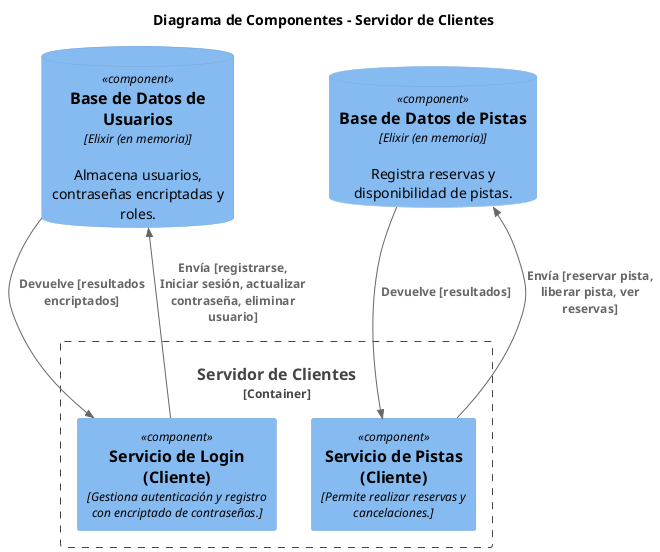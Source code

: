 @startuml diagrama_componentes_servidor_clientes
!define C4_COMPONENT
!include <C4/C4_Component>
title Diagrama de Componentes - Servidor de Clientes

Container_Boundary(ServidorClientes, "Servidor de Clientes") {
    Component(servicioLogin, "Servicio de Login (Cliente)", "Gestiona autenticación y registro con encriptado de contraseñas.")
    Component(servicioPistasCliente, "Servicio de Pistas (Cliente)", "Permite realizar reservas y cancelaciones.")
}
ComponentDb(databaseUsuarios, "Base de Datos de Usuarios", "Elixir (en memoria)", "Almacena usuarios, contraseñas encriptadas y roles.")
ComponentDb(databaseReservas, "Base de Datos de Pistas", "Elixir (en memoria)", "Registra reservas y disponibilidad de pistas.")

Rel(servicioLogin, databaseUsuarios, "Envía [registrarse, Iniciar sesión, actualizar contraseña, eliminar usuario]")
Rel(databaseUsuarios, servicioLogin, "Devuelve [resultados encriptados]")

Rel(servicioPistasCliente, databaseReservas, "Envía [reservar pista, liberar pista, ver reservas]")
Rel(databaseReservas, servicioPistasCliente, "Devuelve [resultados]")

@enduml